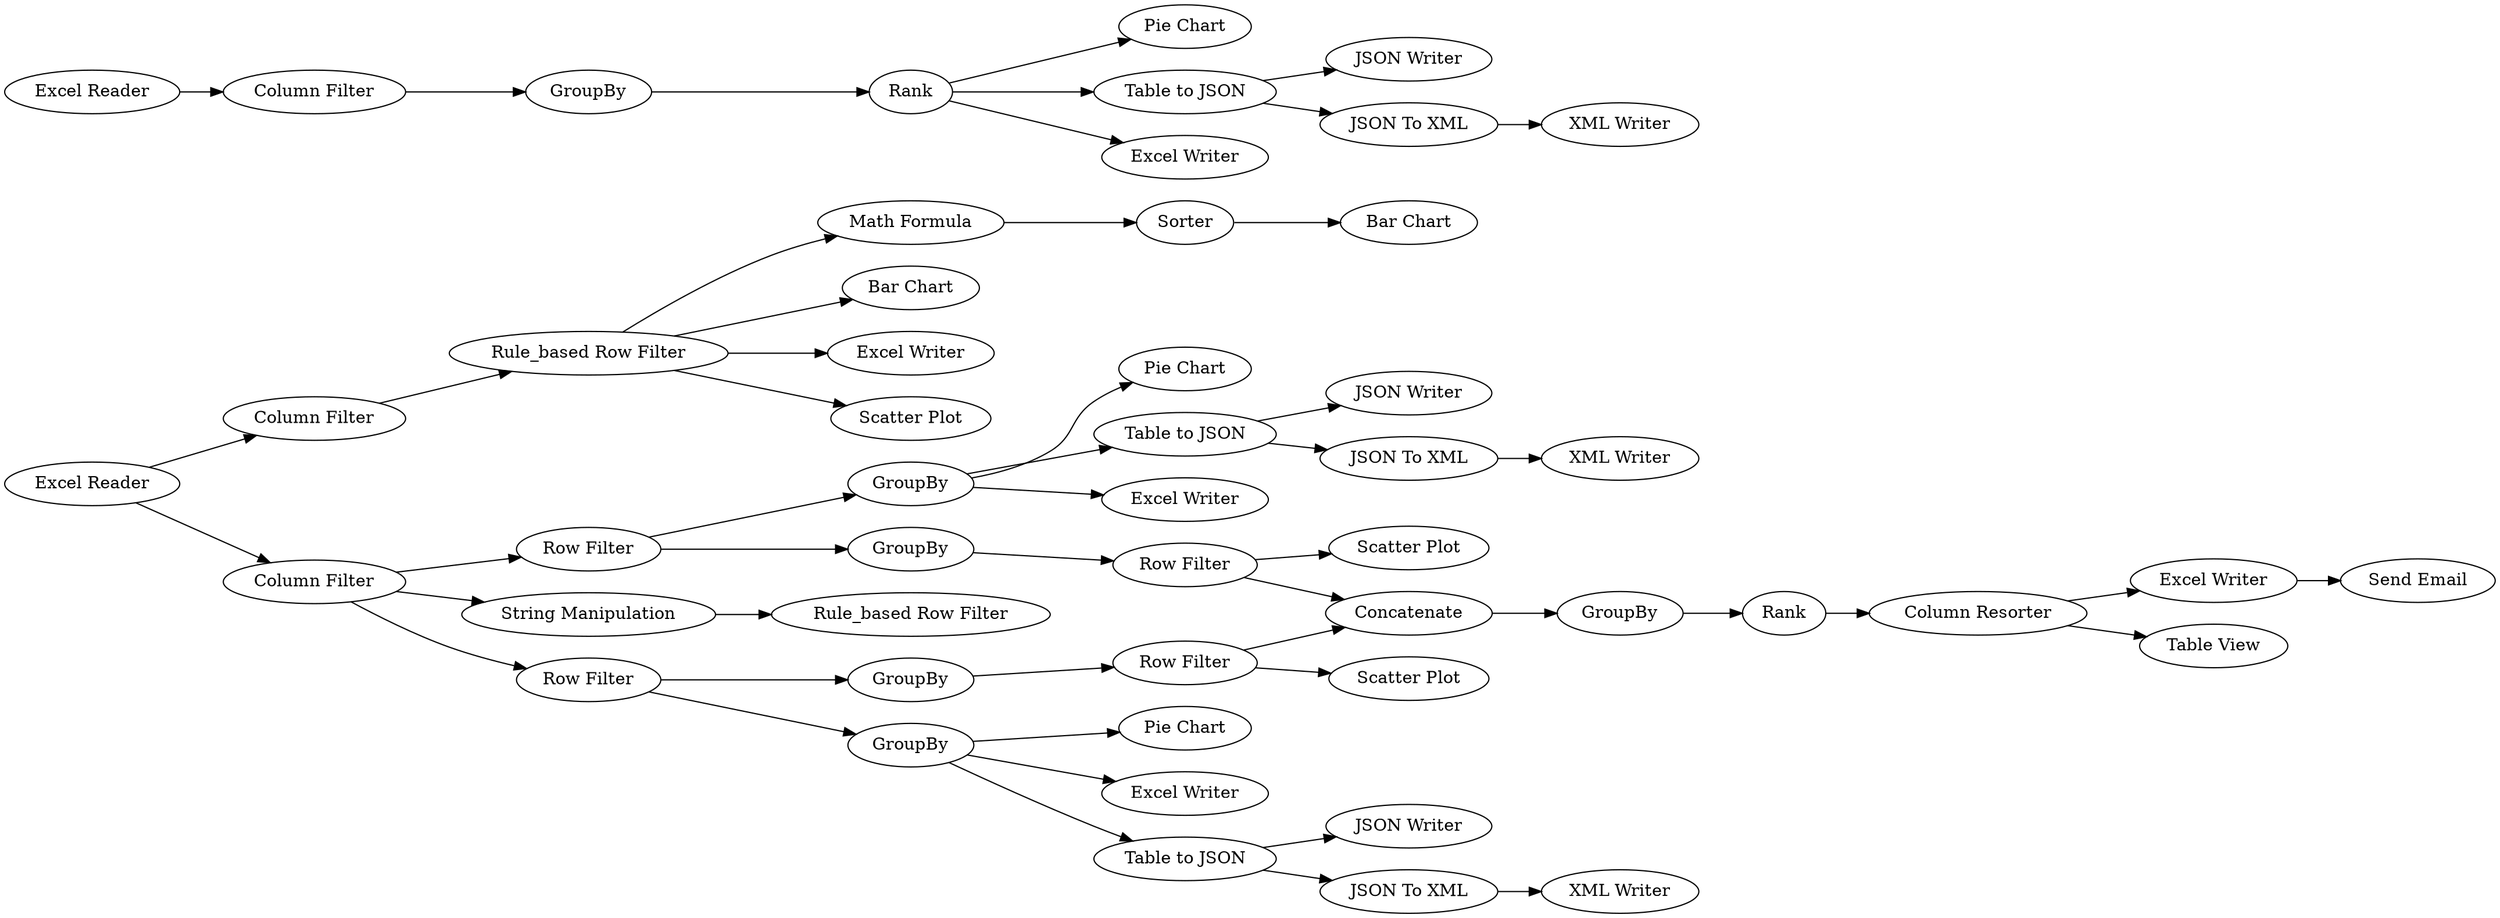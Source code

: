 digraph {
	"-6096772756642648867_64" [label=GroupBy]
	"-6096772756642648867_94" [label="JSON Writer"]
	"-6096772756642648867_46" [label="Scatter Plot"]
	"-6096772756642648867_57" [label="Column Resorter"]
	"-6096772756642648867_38" [label="Math Formula"]
	"-6096772756642648867_90" [label="XML Writer"]
	"-6096772756642648867_71" [label=Rank]
	"-6096772756642648867_51" [label="Row Filter"]
	"-6096772756642648867_89" [label="XML Writer"]
	"-6096772756642648867_35" [label="Column Filter"]
	"-6096772756642648867_42" [label="Row Filter"]
	"-6096772756642648867_72" [label="Pie Chart"]
	"-6096772756642648867_82" [label="Table to JSON"]
	"-6096772756642648867_50" [label=GroupBy]
	"-6096772756642648867_65" [label="Pie Chart"]
	"-6096772756642648867_86" [label="Table to JSON"]
	"-6096772756642648867_74" [label="Bar Chart"]
	"-6096772756642648867_97" [label="String Manipulation"]
	"-6096772756642648867_81" [label="Send Email"]
	"-6096772756642648867_66" [label=GroupBy]
	"-6096772756642648867_92" [label="JSON Writer"]
	"-6096772756642648867_99" [label="Rule_based Row Filter"]
	"-6096772756642648867_67" [label="Pie Chart"]
	"-6096772756642648867_88" [label="JSON Writer"]
	"-6096772756642648867_77" [label="Excel Writer"]
	"-6096772756642648867_78" [label="Excel Writer"]
	"-6096772756642648867_93" [label="Table to JSON"]
	"-6096772756642648867_44" [label=GroupBy]
	"-6096772756642648867_95" [label="XML Writer"]
	"-6096772756642648867_56" [label=Rank]
	"-6096772756642648867_91" [label="JSON To XML"]
	"-6096772756642648867_49" [label="Row Filter"]
	"-6096772756642648867_76" [label="Excel Writer"]
	"-6096772756642648867_68" [label="Excel Reader"]
	"-6096772756642648867_70" [label="Column Filter"]
	"-6096772756642648867_45" [label="Row Filter"]
	"-6096772756642648867_58" [label="Table View"]
	"-6096772756642648867_41" [label="Column Filter"]
	"-6096772756642648867_54" [label=Concatenate]
	"-6096772756642648867_83" [label="JSON To XML"]
	"-6096772756642648867_75" [label="Excel Writer"]
	"-6096772756642648867_87" [label="JSON To XML"]
	"-6096772756642648867_39" [label=Sorter]
	"-6096772756642648867_37" [label="Scatter Plot"]
	"-6096772756642648867_79" [label="Excel Writer"]
	"-6096772756642648867_55" [label=GroupBy]
	"-6096772756642648867_69" [label=GroupBy]
	"-6096772756642648867_28" [label="Excel Reader"]
	"-6096772756642648867_96" [label="Rule_based Row Filter"]
	"-6096772756642648867_40" [label="Bar Chart"]
	"-6096772756642648867_52" [label="Scatter Plot"]
	"-6096772756642648867_66" -> "-6096772756642648867_67"
	"-6096772756642648867_49" -> "-6096772756642648867_66"
	"-6096772756642648867_57" -> "-6096772756642648867_58"
	"-6096772756642648867_56" -> "-6096772756642648867_57"
	"-6096772756642648867_35" -> "-6096772756642648867_96"
	"-6096772756642648867_87" -> "-6096772756642648867_89"
	"-6096772756642648867_93" -> "-6096772756642648867_92"
	"-6096772756642648867_86" -> "-6096772756642648867_87"
	"-6096772756642648867_86" -> "-6096772756642648867_88"
	"-6096772756642648867_55" -> "-6096772756642648867_56"
	"-6096772756642648867_96" -> "-6096772756642648867_74"
	"-6096772756642648867_54" -> "-6096772756642648867_55"
	"-6096772756642648867_69" -> "-6096772756642648867_71"
	"-6096772756642648867_97" -> "-6096772756642648867_99"
	"-6096772756642648867_93" -> "-6096772756642648867_91"
	"-6096772756642648867_71" -> "-6096772756642648867_82"
	"-6096772756642648867_70" -> "-6096772756642648867_69"
	"-6096772756642648867_68" -> "-6096772756642648867_70"
	"-6096772756642648867_45" -> "-6096772756642648867_54"
	"-6096772756642648867_45" -> "-6096772756642648867_46"
	"-6096772756642648867_91" -> "-6096772756642648867_90"
	"-6096772756642648867_71" -> "-6096772756642648867_79"
	"-6096772756642648867_39" -> "-6096772756642648867_40"
	"-6096772756642648867_38" -> "-6096772756642648867_39"
	"-6096772756642648867_51" -> "-6096772756642648867_54"
	"-6096772756642648867_64" -> "-6096772756642648867_86"
	"-6096772756642648867_71" -> "-6096772756642648867_72"
	"-6096772756642648867_64" -> "-6096772756642648867_65"
	"-6096772756642648867_42" -> "-6096772756642648867_44"
	"-6096772756642648867_51" -> "-6096772756642648867_52"
	"-6096772756642648867_96" -> "-6096772756642648867_38"
	"-6096772756642648867_41" -> "-6096772756642648867_49"
	"-6096772756642648867_76" -> "-6096772756642648867_81"
	"-6096772756642648867_96" -> "-6096772756642648867_37"
	"-6096772756642648867_50" -> "-6096772756642648867_51"
	"-6096772756642648867_83" -> "-6096772756642648867_95"
	"-6096772756642648867_64" -> "-6096772756642648867_78"
	"-6096772756642648867_28" -> "-6096772756642648867_35"
	"-6096772756642648867_66" -> "-6096772756642648867_93"
	"-6096772756642648867_57" -> "-6096772756642648867_76"
	"-6096772756642648867_42" -> "-6096772756642648867_64"
	"-6096772756642648867_28" -> "-6096772756642648867_41"
	"-6096772756642648867_82" -> "-6096772756642648867_94"
	"-6096772756642648867_82" -> "-6096772756642648867_83"
	"-6096772756642648867_66" -> "-6096772756642648867_77"
	"-6096772756642648867_96" -> "-6096772756642648867_75"
	"-6096772756642648867_41" -> "-6096772756642648867_42"
	"-6096772756642648867_41" -> "-6096772756642648867_97"
	"-6096772756642648867_44" -> "-6096772756642648867_45"
	"-6096772756642648867_49" -> "-6096772756642648867_50"
	rankdir=LR
}
